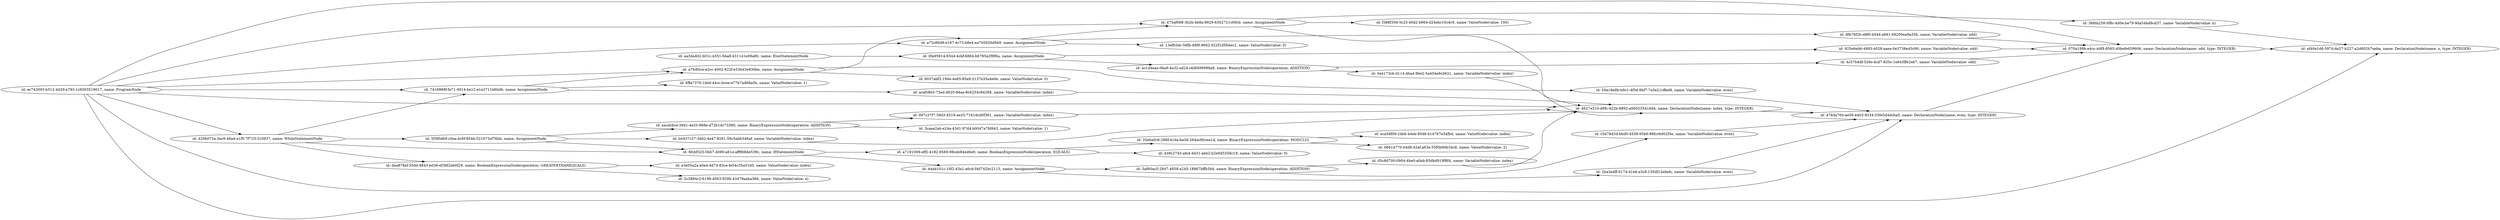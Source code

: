 digraph g {
	rankdir=LR
		"id: 4627e310-d9fc-422b-8892-a060235416d4, name: DeclarationNode(name: index, type: INTEGER)" -> "id: 4784a760-ae09-4403-9334-53fe5d4dcba5, name: DeclarationNode(name: even, type: INTEGER)"
		"id: a72c80d9-e187-4c73-b8e4-ea705926d949, name: AssignmentNode" -> "id: dfb76f2b-d8f0-4544-a681-69200ea9a35b, name: VariableNode(value: odd)"
		"id: a72c80d9-e187-4c73-b8e4-ea705926d949, name: AssignmentNode" -> "id: 475af098-3b2b-4b8a-8929-6302721c09cb, name: AssignmentNode"
		"id: a72c80d9-e187-4c73-b8e4-ea705926d949, name: AssignmentNode" -> "id: 13ef65dc-58fb-48f9-9662-022f1d564ec1, name: ValueNode(value: 0)"
		"id: 2ba3e4ff-0174-41e6-a3c8-135df12efadc, name: VariableNode(value: even)" -> "id: 4784a760-ae09-4403-9334-53fe5d4dcba5, name: DeclarationNode(name: even, type: INTEGER)"
		"id: acafc8b5-73ed-4620-84aa-8c6254c84288, name: VariableNode(value: index)" -> "id: 4627e310-d9fc-422b-8892-a060235416d4, name: DeclarationNode(name: index, type: INTEGER)"
		"id: c5d7845d-bbd0-4558-95b6-88fcc6d02f3e, name: VariableNode(value: even)" -> "id: 4784a760-ae09-4403-9334-53fe5d4dcba5, name: DeclarationNode(name: even, type: INTEGER)"
		"id: ec742693-b512-4429-a783-1c9303519017, name: ProgramNode" -> "id: 4627e310-d9fc-422b-8892-a060235416d4, name: DeclarationNode(name: index, type: INTEGER)"
		"id: ec742693-b512-4429-a783-1c9303519017, name: ProgramNode" -> "id: 4784a760-ae09-4403-9334-53fe5d4dcba5, name: DeclarationNode(name: even, type: INTEGER)"
		"id: ec742693-b512-4429-a783-1c9303519017, name: ProgramNode" -> "id: a7fc60ce-e2cc-4002-822f-e33b45e936be, name: AssignmentNode"
		"id: ec742693-b512-4429-a783-1c9303519017, name: ProgramNode" -> "id: a72c80d9-e187-4c73-b8e4-ea705926d949, name: AssignmentNode"
		"id: ec742693-b512-4429-a783-1c9303519017, name: ProgramNode" -> "id: 070a199b-e4cc-4df8-8565-d0befe659606, name: DeclarationNode(name: odd, type: INTEGER)"
		"id: ec742693-b512-4429-a783-1c9303519017, name: ProgramNode" -> "id: 420b072a-3ac9-46a4-a1f5-7f71f1310937, name: WhileStatementNode"
		"id: ec742693-b512-4429-a783-1c9303519017, name: ProgramNode" -> "id: af40e1d6-597d-4e27-b227-a2d602b7aeba, name: DeclarationNode(name: n, type: INTEGER)"
		"id: ec742693-b512-4429-a783-1c9303519017, name: ProgramNode" -> "id: 475af098-3b2b-4b8a-8929-6302721c09cb, name: AssignmentNode"
		"id: ec742693-b512-4429-a783-1c9303519017, name: ProgramNode" -> "id: 7416888f-fe71-4914-be12-e1e2711b6bdb, name: AssignmentNode"
		"id: dea878ef-55dd-4843-bd36-ef3fd2de0f29, name: BooleanExpressionNode(operation: GREATERTHANEQUALS)" -> "id: e3e05a2a-a0a4-4d74-83ca-fe54c35a51b0, name: ValueNode(value: index)"
		"id: dea878ef-55dd-4843-bd36-ef3fd2de0f29, name: BooleanExpressionNode(operation: GREATERTHANEQUALS)" -> "id: 5c3884c2-6198-4063-929b-43479aaba366, name: ValueNode(value: n)"
		"id: dfb76f2b-d8f0-4544-a681-69200ea9a35b, name: VariableNode(value: odd)" -> "id: 070a199b-e4cc-4df8-8565-d0befe659606, name: DeclarationNode(name: odd, type: INTEGER)"
		"id: eacdc6ce-39d1-4e20-968e-d72b1dc73380, name: BinaryExpressionNode(operation: ADDITION)" -> "id: 3caae2ab-e24a-43d1-97d4-b0047a7fd943, name: ValueNode(value: 1)"
		"id: eacdc6ce-39d1-4e20-968e-d72b1dc73380, name: BinaryExpressionNode(operation: ADDITION)" -> "id: 097c37f7-39d3-4519-ae33-7161dcd0f361, name: VariableNode(value: index)"
		"id: 6fcbf325-0bb7-4080-a61e-aff968de539c, name: IfStatementNode" -> "id: 44ab101c-16f2-43a1-a6cd-f4d742bc2113, name: AssignmentNode"
		"id: 6fcbf325-0bb7-4080-a61e-aff968de539c, name: IfStatementNode" -> "id: a7191009-eff2-4182-8580-98ceb84ed6e9, name: BooleanExpressionNode(operation: EQUALS)"
		"id: 5f3f0d69-c0ea-4c6f-854b-521073cf76bb, name: AssignmentNode" -> "id: eacdc6ce-39d1-4e20-968e-d72b1dc73380, name: BinaryExpressionNode(operation: ADDITION)"
		"id: 5f3f0d69-c0ea-4c6f-854b-521073cf76bb, name: AssignmentNode" -> "id: 6fcbf325-0bb7-4080-a61e-aff968de539c, name: IfStatementNode"
		"id: 5f3f0d69-c0ea-4c6f-854b-521073cf76bb, name: AssignmentNode" -> "id: b0437c37-3dd2-4a47-8261-56c5abb346af, name: VariableNode(value: index)"
		"id: a7fc60ce-e2cc-4002-822f-e33b45e936be, name: AssignmentNode" -> "id: a72c80d9-e187-4c73-b8e4-ea705926d949, name: AssignmentNode"
		"id: a7fc60ce-e2cc-4002-822f-e33b45e936be, name: AssignmentNode" -> "id: 50e18e8b-b9c1-4f3d-9bf7-7a5e21cffed8, name: VariableNode(value: even)"
		"id: a7fc60ce-e2cc-4002-822f-e33b45e936be, name: AssignmentNode" -> "id: 6037abf2-194e-4e65-85a9-2137e35a4e0e, name: ValueNode(value: 0)"
		"id: 097c37f7-39d3-4519-ae33-7161dcd0f361, name: VariableNode(value: index)" -> "id: 4627e310-d9fc-422b-8892-a060235416d4, name: DeclarationNode(name: index, type: INTEGER)"
		"id: 420b072a-3ac9-46a4-a1f5-7f71f1310937, name: WhileStatementNode" -> "id: 6fcbf325-0bb7-4080-a61e-aff968de539c, name: IfStatementNode"
		"id: 420b072a-3ac9-46a4-a1f5-7f71f1310937, name: WhileStatementNode" -> "id: 5f3f0d69-c0ea-4c6f-854b-521073cf76bb, name: AssignmentNode"
		"id: 420b072a-3ac9-46a4-a1f5-7f71f1310937, name: WhileStatementNode" -> "id: dea878ef-55dd-4843-bd36-ef3fd2de0f29, name: BooleanExpressionNode(operation: GREATERTHANEQUALS)"
		"id: 420b072a-3ac9-46a4-a1f5-7f71f1310937, name: WhileStatementNode" -> "id: 7416888f-fe71-4914-be12-e1e2711b6bdb, name: AssignmentNode"
		"id: 0fa95914-8344-4cbf-8864-b6785a2f9f6a, name: AssignmentNode" -> "id: 925e6eb6-4993-4028-aaea-0e3738e43c90, name: VariableNode(value: odd)"
		"id: 0fa95914-8344-4cbf-8864-b6785a2f9f6a, name: AssignmentNode" -> "id: ac1d4eaa-0ba9-4a32-ad24-c6df499986a8, name: BinaryExpressionNode(operation: ADDITION)"
		"id: ac1d4eaa-0ba9-4a32-ad24-c6df499986a8, name: BinaryExpressionNode(operation: ADDITION)" -> "id: 4c57b4df-326e-4cd7-820c-1e643ffe2a67, name: VariableNode(value: odd)"
		"id: ac1d4eaa-0ba9-4a32-ad24-c6df499986a8, name: BinaryExpressionNode(operation: ADDITION)" -> "id: 0a4173cb-d114-4ba4-9be2-5a454a6cb621, name: VariableNode(value: index)"
		"id: 0a4173cb-d114-4ba4-9be2-5a454a6cb621, name: VariableNode(value: index)" -> "id: 4627e310-d9fc-422b-8892-a060235416d4, name: DeclarationNode(name: index, type: INTEGER)"
		"id: 5af60ac5-2847-4858-a245-18867bffb3b4, name: BinaryExpressionNode(operation: ADDITION)" -> "id: c5d7845d-bbd0-4558-95b6-88fcc6d02f3e, name: VariableNode(value: even)"
		"id: 5af60ac5-2847-4858-a245-18867bffb3b4, name: BinaryExpressionNode(operation: ADDITION)" -> "id: d5c8d700-0904-4be0-a0ab-85dbd919f8f4, name: VariableNode(value: index)"
		"id: 4784a760-ae09-4403-9334-53fe5d4dcba5, name: DeclarationNode(name: even, type: INTEGER)" -> "id: 070a199b-e4cc-4df8-8565-d0befe659606, name: DeclarationNode(name: odd, type: INTEGER)"
		"id: 070a199b-e4cc-4df8-8565-d0befe659606, name: DeclarationNode(name: odd, type: INTEGER)" -> "id: af40e1d6-597d-4e27-b227-a2d602b7aeba, name: DeclarationNode(name: n, type: INTEGER)"
		"id: 4c57b4df-326e-4cd7-820c-1e643ffe2a67, name: VariableNode(value: odd)" -> "id: 070a199b-e4cc-4df8-8565-d0befe659606, name: DeclarationNode(name: odd, type: INTEGER)"
		"id: a7191009-eff2-4182-8580-98ceb84ed6e9, name: BooleanExpressionNode(operation: EQUALS)" -> "id: 33e6a0c6-286f-41da-be3d-264ac80cea1d, name: BinaryExpressionNode(operation: MODULO)"
		"id: a7191009-eff2-4182-8580-98ceb84ed6e9, name: BooleanExpressionNode(operation: EQUALS)" -> "id: 439c27d3-afe4-4d31-abb2-b2e0d5358c19, name: ValueNode(value: 0)"
		"id: d5c8d700-0904-4be0-a0ab-85dbd919f8f4, name: VariableNode(value: index)" -> "id: 4627e310-d9fc-422b-8892-a060235416d4, name: DeclarationNode(name: index, type: INTEGER)"
		"id: 33e6a0c6-286f-41da-be3d-264ac80cea1d, name: BinaryExpressionNode(operation: MODULO)" -> "id: 06614770-04d8-42af-a63a-55f0b9db34c8, name: ValueNode(value: 2)"
		"id: 33e6a0c6-286f-41da-be3d-264ac80cea1d, name: BinaryExpressionNode(operation: MODULO)" -> "id: eca58f09-24b6-44eb-95d8-414787e34fb4, name: ValueNode(value: index)"
		"id: 44ab101c-16f2-43a1-a6cd-f4d742bc2113, name: AssignmentNode" -> "id: 5af60ac5-2847-4858-a245-18867bffb3b4, name: BinaryExpressionNode(operation: ADDITION)"
		"id: 44ab101c-16f2-43a1-a6cd-f4d742bc2113, name: AssignmentNode" -> "id: 2ba3e4ff-0174-41e6-a3c8-135df12efadc, name: VariableNode(value: even)"
		"id: 388fa258-0f8c-4d0e-be79-9da54bd8cd37, name: VariableNode(value: n)" -> "id: af40e1d6-597d-4e27-b227-a2d602b7aeba, name: DeclarationNode(name: n, type: INTEGER)"
		"id: aa3da402-b01c-4351-94a8-431141e08a80, name: ElseStatementNode" -> "id: 0fa95914-8344-4cbf-8864-b6785a2f9f6a, name: AssignmentNode"
		"id: b0437c37-3dd2-4a47-8261-56c5abb346af, name: VariableNode(value: index)" -> "id: 4627e310-d9fc-422b-8892-a060235416d4, name: DeclarationNode(name: index, type: INTEGER)"
		"id: 925e6eb6-4993-4028-aaea-0e3738e43c90, name: VariableNode(value: odd)" -> "id: 070a199b-e4cc-4df8-8565-d0befe659606, name: DeclarationNode(name: odd, type: INTEGER)"
		"id: 50e18e8b-b9c1-4f3d-9bf7-7a5e21cffed8, name: VariableNode(value: even)" -> "id: 4784a760-ae09-4403-9334-53fe5d4dcba5, name: DeclarationNode(name: even, type: INTEGER)"
		"id: 475af098-3b2b-4b8a-8929-6302721c09cb, name: AssignmentNode" -> "id: 4627e310-d9fc-422b-8892-a060235416d4, name: DeclarationNode(name: index, type: INTEGER)"
		"id: 475af098-3b2b-4b8a-8929-6302721c09cb, name: AssignmentNode" -> "id: 388fa258-0f8c-4d0e-be79-9da54bd8cd37, name: VariableNode(value: n)"
		"id: 475af098-3b2b-4b8a-8929-6302721c09cb, name: AssignmentNode" -> "id: f388f356-5c25-40d2-b964-d24ebc10c4c0, name: ValueNode(value: 100)"
		"id: 7416888f-fe71-4914-be12-e1e2711b6bdb, name: AssignmentNode" -> "id: a7fc60ce-e2cc-4002-822f-e33b45e936be, name: AssignmentNode"
		"id: 7416888f-fe71-4914-be12-e1e2711b6bdb, name: AssignmentNode" -> "id: acafc8b5-73ed-4620-84aa-8c6254c84288, name: VariableNode(value: index)"
		"id: 7416888f-fe71-4914-be12-e1e2711b6bdb, name: AssignmentNode" -> "id: 6ffa7376-1ded-44cc-bcee-e77b7ad68a5b, name: ValueNode(value: 1)"
}